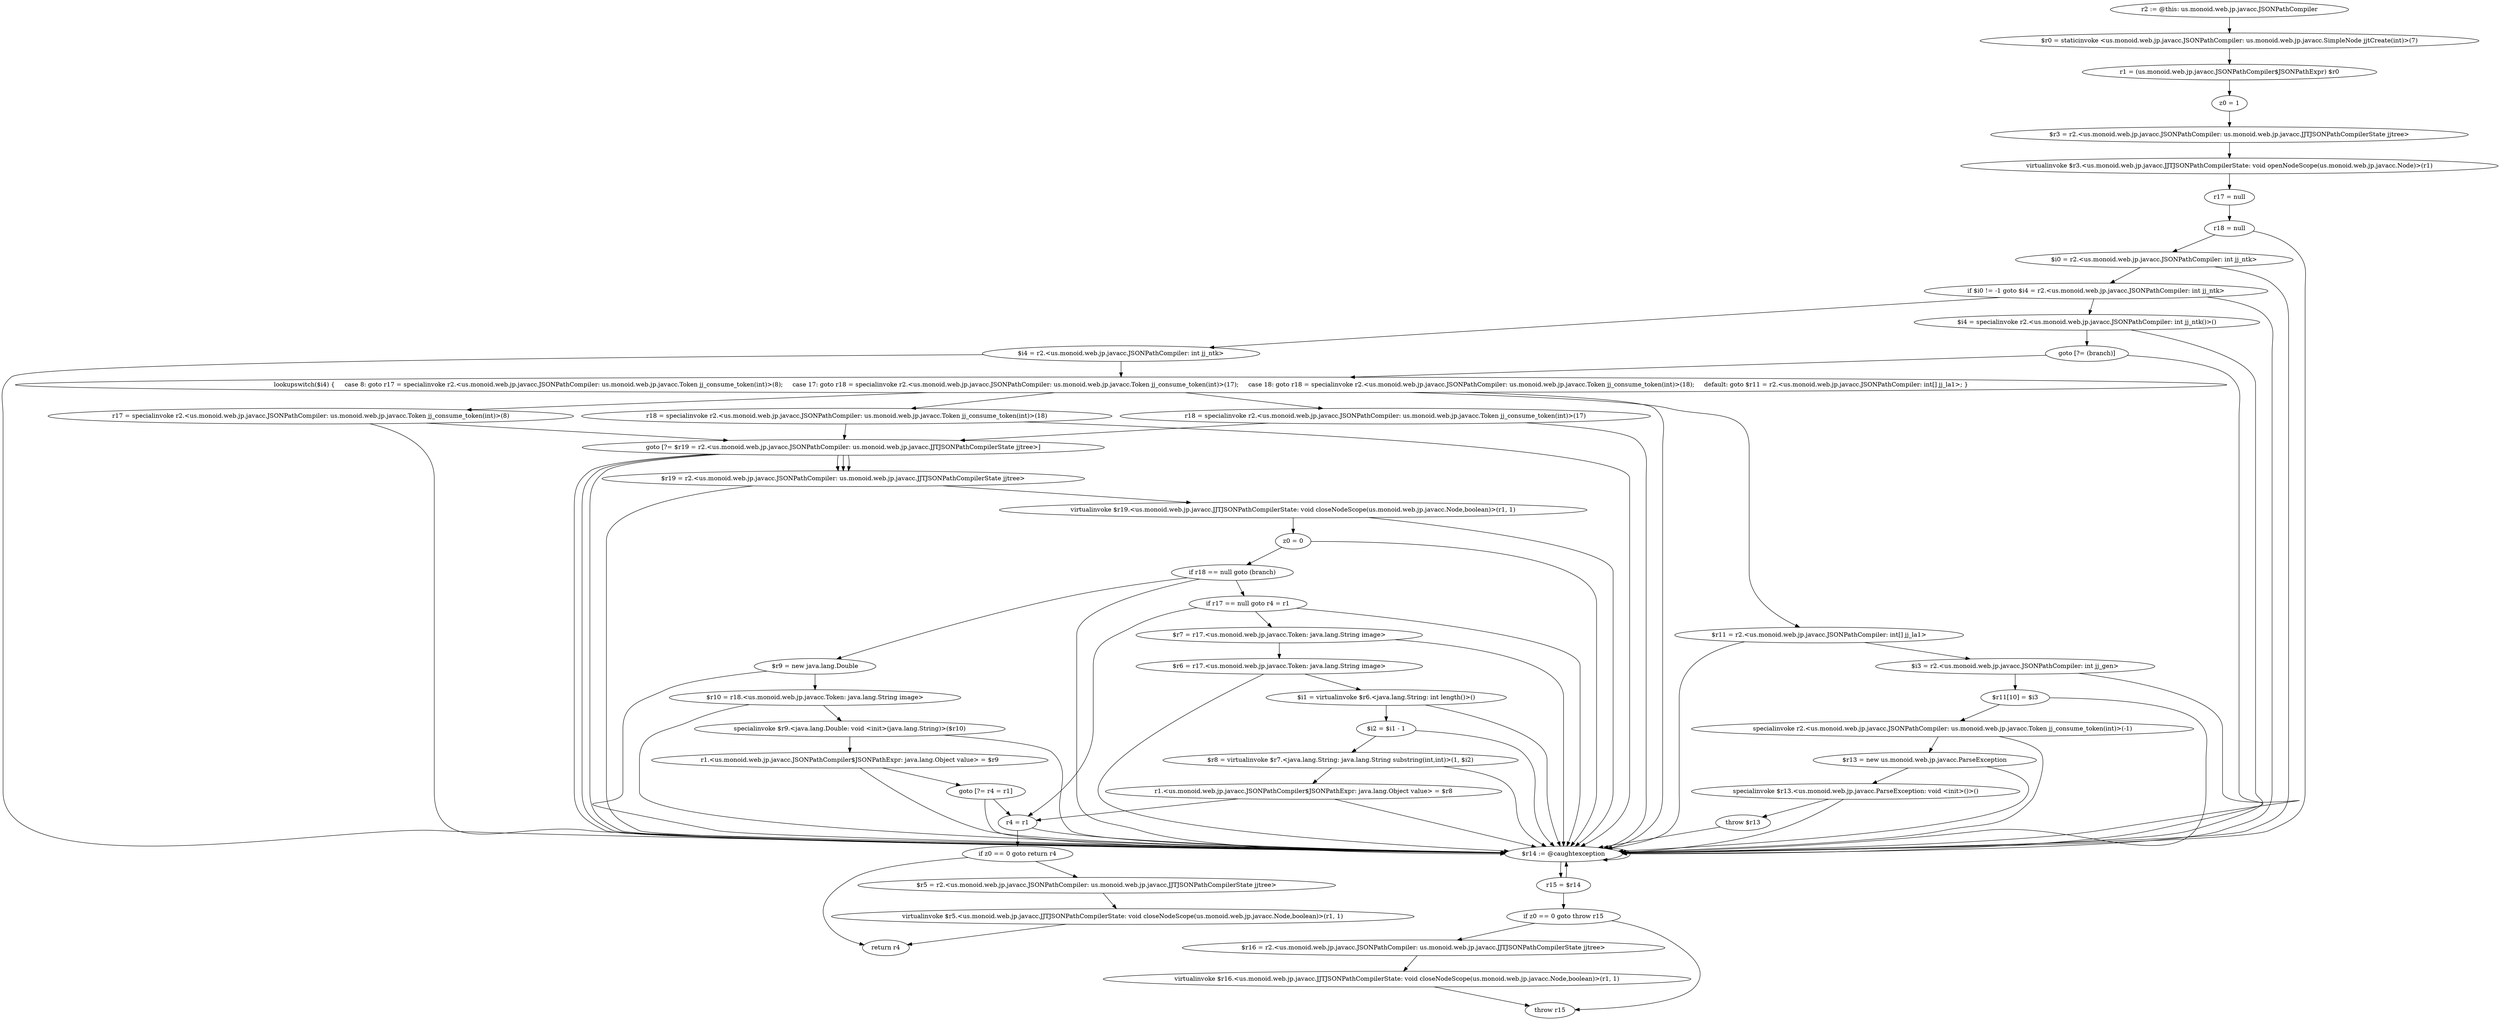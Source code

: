 digraph "unitGraph" {
    "r2 := @this: us.monoid.web.jp.javacc.JSONPathCompiler"
    "$r0 = staticinvoke <us.monoid.web.jp.javacc.JSONPathCompiler: us.monoid.web.jp.javacc.SimpleNode jjtCreate(int)>(7)"
    "r1 = (us.monoid.web.jp.javacc.JSONPathCompiler$JSONPathExpr) $r0"
    "z0 = 1"
    "$r3 = r2.<us.monoid.web.jp.javacc.JSONPathCompiler: us.monoid.web.jp.javacc.JJTJSONPathCompilerState jjtree>"
    "virtualinvoke $r3.<us.monoid.web.jp.javacc.JJTJSONPathCompilerState: void openNodeScope(us.monoid.web.jp.javacc.Node)>(r1)"
    "r17 = null"
    "r18 = null"
    "$i0 = r2.<us.monoid.web.jp.javacc.JSONPathCompiler: int jj_ntk>"
    "if $i0 != -1 goto $i4 = r2.<us.monoid.web.jp.javacc.JSONPathCompiler: int jj_ntk>"
    "$i4 = specialinvoke r2.<us.monoid.web.jp.javacc.JSONPathCompiler: int jj_ntk()>()"
    "goto [?= (branch)]"
    "$i4 = r2.<us.monoid.web.jp.javacc.JSONPathCompiler: int jj_ntk>"
    "lookupswitch($i4) {     case 8: goto r17 = specialinvoke r2.<us.monoid.web.jp.javacc.JSONPathCompiler: us.monoid.web.jp.javacc.Token jj_consume_token(int)>(8);     case 17: goto r18 = specialinvoke r2.<us.monoid.web.jp.javacc.JSONPathCompiler: us.monoid.web.jp.javacc.Token jj_consume_token(int)>(17);     case 18: goto r18 = specialinvoke r2.<us.monoid.web.jp.javacc.JSONPathCompiler: us.monoid.web.jp.javacc.Token jj_consume_token(int)>(18);     default: goto $r11 = r2.<us.monoid.web.jp.javacc.JSONPathCompiler: int[] jj_la1>; }"
    "r17 = specialinvoke r2.<us.monoid.web.jp.javacc.JSONPathCompiler: us.monoid.web.jp.javacc.Token jj_consume_token(int)>(8)"
    "goto [?= $r19 = r2.<us.monoid.web.jp.javacc.JSONPathCompiler: us.monoid.web.jp.javacc.JJTJSONPathCompilerState jjtree>]"
    "r18 = specialinvoke r2.<us.monoid.web.jp.javacc.JSONPathCompiler: us.monoid.web.jp.javacc.Token jj_consume_token(int)>(18)"
    "r18 = specialinvoke r2.<us.monoid.web.jp.javacc.JSONPathCompiler: us.monoid.web.jp.javacc.Token jj_consume_token(int)>(17)"
    "$r11 = r2.<us.monoid.web.jp.javacc.JSONPathCompiler: int[] jj_la1>"
    "$i3 = r2.<us.monoid.web.jp.javacc.JSONPathCompiler: int jj_gen>"
    "$r11[10] = $i3"
    "specialinvoke r2.<us.monoid.web.jp.javacc.JSONPathCompiler: us.monoid.web.jp.javacc.Token jj_consume_token(int)>(-1)"
    "$r13 = new us.monoid.web.jp.javacc.ParseException"
    "specialinvoke $r13.<us.monoid.web.jp.javacc.ParseException: void <init>()>()"
    "throw $r13"
    "$r19 = r2.<us.monoid.web.jp.javacc.JSONPathCompiler: us.monoid.web.jp.javacc.JJTJSONPathCompilerState jjtree>"
    "virtualinvoke $r19.<us.monoid.web.jp.javacc.JJTJSONPathCompilerState: void closeNodeScope(us.monoid.web.jp.javacc.Node,boolean)>(r1, 1)"
    "z0 = 0"
    "if r18 == null goto (branch)"
    "$r9 = new java.lang.Double"
    "$r10 = r18.<us.monoid.web.jp.javacc.Token: java.lang.String image>"
    "specialinvoke $r9.<java.lang.Double: void <init>(java.lang.String)>($r10)"
    "r1.<us.monoid.web.jp.javacc.JSONPathCompiler$JSONPathExpr: java.lang.Object value> = $r9"
    "goto [?= r4 = r1]"
    "if r17 == null goto r4 = r1"
    "$r7 = r17.<us.monoid.web.jp.javacc.Token: java.lang.String image>"
    "$r6 = r17.<us.monoid.web.jp.javacc.Token: java.lang.String image>"
    "$i1 = virtualinvoke $r6.<java.lang.String: int length()>()"
    "$i2 = $i1 - 1"
    "$r8 = virtualinvoke $r7.<java.lang.String: java.lang.String substring(int,int)>(1, $i2)"
    "r1.<us.monoid.web.jp.javacc.JSONPathCompiler$JSONPathExpr: java.lang.Object value> = $r8"
    "r4 = r1"
    "if z0 == 0 goto return r4"
    "$r5 = r2.<us.monoid.web.jp.javacc.JSONPathCompiler: us.monoid.web.jp.javacc.JJTJSONPathCompilerState jjtree>"
    "virtualinvoke $r5.<us.monoid.web.jp.javacc.JJTJSONPathCompilerState: void closeNodeScope(us.monoid.web.jp.javacc.Node,boolean)>(r1, 1)"
    "return r4"
    "$r14 := @caughtexception"
    "r15 = $r14"
    "if z0 == 0 goto throw r15"
    "$r16 = r2.<us.monoid.web.jp.javacc.JSONPathCompiler: us.monoid.web.jp.javacc.JJTJSONPathCompilerState jjtree>"
    "virtualinvoke $r16.<us.monoid.web.jp.javacc.JJTJSONPathCompilerState: void closeNodeScope(us.monoid.web.jp.javacc.Node,boolean)>(r1, 1)"
    "throw r15"
    "r2 := @this: us.monoid.web.jp.javacc.JSONPathCompiler"->"$r0 = staticinvoke <us.monoid.web.jp.javacc.JSONPathCompiler: us.monoid.web.jp.javacc.SimpleNode jjtCreate(int)>(7)";
    "$r0 = staticinvoke <us.monoid.web.jp.javacc.JSONPathCompiler: us.monoid.web.jp.javacc.SimpleNode jjtCreate(int)>(7)"->"r1 = (us.monoid.web.jp.javacc.JSONPathCompiler$JSONPathExpr) $r0";
    "r1 = (us.monoid.web.jp.javacc.JSONPathCompiler$JSONPathExpr) $r0"->"z0 = 1";
    "z0 = 1"->"$r3 = r2.<us.monoid.web.jp.javacc.JSONPathCompiler: us.monoid.web.jp.javacc.JJTJSONPathCompilerState jjtree>";
    "$r3 = r2.<us.monoid.web.jp.javacc.JSONPathCompiler: us.monoid.web.jp.javacc.JJTJSONPathCompilerState jjtree>"->"virtualinvoke $r3.<us.monoid.web.jp.javacc.JJTJSONPathCompilerState: void openNodeScope(us.monoid.web.jp.javacc.Node)>(r1)";
    "virtualinvoke $r3.<us.monoid.web.jp.javacc.JJTJSONPathCompilerState: void openNodeScope(us.monoid.web.jp.javacc.Node)>(r1)"->"r17 = null";
    "r17 = null"->"r18 = null";
    "r18 = null"->"$i0 = r2.<us.monoid.web.jp.javacc.JSONPathCompiler: int jj_ntk>";
    "r18 = null"->"$r14 := @caughtexception";
    "$i0 = r2.<us.monoid.web.jp.javacc.JSONPathCompiler: int jj_ntk>"->"if $i0 != -1 goto $i4 = r2.<us.monoid.web.jp.javacc.JSONPathCompiler: int jj_ntk>";
    "$i0 = r2.<us.monoid.web.jp.javacc.JSONPathCompiler: int jj_ntk>"->"$r14 := @caughtexception";
    "if $i0 != -1 goto $i4 = r2.<us.monoid.web.jp.javacc.JSONPathCompiler: int jj_ntk>"->"$i4 = specialinvoke r2.<us.monoid.web.jp.javacc.JSONPathCompiler: int jj_ntk()>()";
    "if $i0 != -1 goto $i4 = r2.<us.monoid.web.jp.javacc.JSONPathCompiler: int jj_ntk>"->"$i4 = r2.<us.monoid.web.jp.javacc.JSONPathCompiler: int jj_ntk>";
    "if $i0 != -1 goto $i4 = r2.<us.monoid.web.jp.javacc.JSONPathCompiler: int jj_ntk>"->"$r14 := @caughtexception";
    "$i4 = specialinvoke r2.<us.monoid.web.jp.javacc.JSONPathCompiler: int jj_ntk()>()"->"goto [?= (branch)]";
    "$i4 = specialinvoke r2.<us.monoid.web.jp.javacc.JSONPathCompiler: int jj_ntk()>()"->"$r14 := @caughtexception";
    "goto [?= (branch)]"->"lookupswitch($i4) {     case 8: goto r17 = specialinvoke r2.<us.monoid.web.jp.javacc.JSONPathCompiler: us.monoid.web.jp.javacc.Token jj_consume_token(int)>(8);     case 17: goto r18 = specialinvoke r2.<us.monoid.web.jp.javacc.JSONPathCompiler: us.monoid.web.jp.javacc.Token jj_consume_token(int)>(17);     case 18: goto r18 = specialinvoke r2.<us.monoid.web.jp.javacc.JSONPathCompiler: us.monoid.web.jp.javacc.Token jj_consume_token(int)>(18);     default: goto $r11 = r2.<us.monoid.web.jp.javacc.JSONPathCompiler: int[] jj_la1>; }";
    "goto [?= (branch)]"->"$r14 := @caughtexception";
    "$i4 = r2.<us.monoid.web.jp.javacc.JSONPathCompiler: int jj_ntk>"->"lookupswitch($i4) {     case 8: goto r17 = specialinvoke r2.<us.monoid.web.jp.javacc.JSONPathCompiler: us.monoid.web.jp.javacc.Token jj_consume_token(int)>(8);     case 17: goto r18 = specialinvoke r2.<us.monoid.web.jp.javacc.JSONPathCompiler: us.monoid.web.jp.javacc.Token jj_consume_token(int)>(17);     case 18: goto r18 = specialinvoke r2.<us.monoid.web.jp.javacc.JSONPathCompiler: us.monoid.web.jp.javacc.Token jj_consume_token(int)>(18);     default: goto $r11 = r2.<us.monoid.web.jp.javacc.JSONPathCompiler: int[] jj_la1>; }";
    "$i4 = r2.<us.monoid.web.jp.javacc.JSONPathCompiler: int jj_ntk>"->"$r14 := @caughtexception";
    "lookupswitch($i4) {     case 8: goto r17 = specialinvoke r2.<us.monoid.web.jp.javacc.JSONPathCompiler: us.monoid.web.jp.javacc.Token jj_consume_token(int)>(8);     case 17: goto r18 = specialinvoke r2.<us.monoid.web.jp.javacc.JSONPathCompiler: us.monoid.web.jp.javacc.Token jj_consume_token(int)>(17);     case 18: goto r18 = specialinvoke r2.<us.monoid.web.jp.javacc.JSONPathCompiler: us.monoid.web.jp.javacc.Token jj_consume_token(int)>(18);     default: goto $r11 = r2.<us.monoid.web.jp.javacc.JSONPathCompiler: int[] jj_la1>; }"->"r17 = specialinvoke r2.<us.monoid.web.jp.javacc.JSONPathCompiler: us.monoid.web.jp.javacc.Token jj_consume_token(int)>(8)";
    "lookupswitch($i4) {     case 8: goto r17 = specialinvoke r2.<us.monoid.web.jp.javacc.JSONPathCompiler: us.monoid.web.jp.javacc.Token jj_consume_token(int)>(8);     case 17: goto r18 = specialinvoke r2.<us.monoid.web.jp.javacc.JSONPathCompiler: us.monoid.web.jp.javacc.Token jj_consume_token(int)>(17);     case 18: goto r18 = specialinvoke r2.<us.monoid.web.jp.javacc.JSONPathCompiler: us.monoid.web.jp.javacc.Token jj_consume_token(int)>(18);     default: goto $r11 = r2.<us.monoid.web.jp.javacc.JSONPathCompiler: int[] jj_la1>; }"->"r18 = specialinvoke r2.<us.monoid.web.jp.javacc.JSONPathCompiler: us.monoid.web.jp.javacc.Token jj_consume_token(int)>(17)";
    "lookupswitch($i4) {     case 8: goto r17 = specialinvoke r2.<us.monoid.web.jp.javacc.JSONPathCompiler: us.monoid.web.jp.javacc.Token jj_consume_token(int)>(8);     case 17: goto r18 = specialinvoke r2.<us.monoid.web.jp.javacc.JSONPathCompiler: us.monoid.web.jp.javacc.Token jj_consume_token(int)>(17);     case 18: goto r18 = specialinvoke r2.<us.monoid.web.jp.javacc.JSONPathCompiler: us.monoid.web.jp.javacc.Token jj_consume_token(int)>(18);     default: goto $r11 = r2.<us.monoid.web.jp.javacc.JSONPathCompiler: int[] jj_la1>; }"->"r18 = specialinvoke r2.<us.monoid.web.jp.javacc.JSONPathCompiler: us.monoid.web.jp.javacc.Token jj_consume_token(int)>(18)";
    "lookupswitch($i4) {     case 8: goto r17 = specialinvoke r2.<us.monoid.web.jp.javacc.JSONPathCompiler: us.monoid.web.jp.javacc.Token jj_consume_token(int)>(8);     case 17: goto r18 = specialinvoke r2.<us.monoid.web.jp.javacc.JSONPathCompiler: us.monoid.web.jp.javacc.Token jj_consume_token(int)>(17);     case 18: goto r18 = specialinvoke r2.<us.monoid.web.jp.javacc.JSONPathCompiler: us.monoid.web.jp.javacc.Token jj_consume_token(int)>(18);     default: goto $r11 = r2.<us.monoid.web.jp.javacc.JSONPathCompiler: int[] jj_la1>; }"->"$r11 = r2.<us.monoid.web.jp.javacc.JSONPathCompiler: int[] jj_la1>";
    "lookupswitch($i4) {     case 8: goto r17 = specialinvoke r2.<us.monoid.web.jp.javacc.JSONPathCompiler: us.monoid.web.jp.javacc.Token jj_consume_token(int)>(8);     case 17: goto r18 = specialinvoke r2.<us.monoid.web.jp.javacc.JSONPathCompiler: us.monoid.web.jp.javacc.Token jj_consume_token(int)>(17);     case 18: goto r18 = specialinvoke r2.<us.monoid.web.jp.javacc.JSONPathCompiler: us.monoid.web.jp.javacc.Token jj_consume_token(int)>(18);     default: goto $r11 = r2.<us.monoid.web.jp.javacc.JSONPathCompiler: int[] jj_la1>; }"->"$r14 := @caughtexception";
    "r17 = specialinvoke r2.<us.monoid.web.jp.javacc.JSONPathCompiler: us.monoid.web.jp.javacc.Token jj_consume_token(int)>(8)"->"goto [?= $r19 = r2.<us.monoid.web.jp.javacc.JSONPathCompiler: us.monoid.web.jp.javacc.JJTJSONPathCompilerState jjtree>]";
    "r17 = specialinvoke r2.<us.monoid.web.jp.javacc.JSONPathCompiler: us.monoid.web.jp.javacc.Token jj_consume_token(int)>(8)"->"$r14 := @caughtexception";
    "goto [?= $r19 = r2.<us.monoid.web.jp.javacc.JSONPathCompiler: us.monoid.web.jp.javacc.JJTJSONPathCompilerState jjtree>]"->"$r19 = r2.<us.monoid.web.jp.javacc.JSONPathCompiler: us.monoid.web.jp.javacc.JJTJSONPathCompilerState jjtree>";
    "goto [?= $r19 = r2.<us.monoid.web.jp.javacc.JSONPathCompiler: us.monoid.web.jp.javacc.JJTJSONPathCompilerState jjtree>]"->"$r14 := @caughtexception";
    "r18 = specialinvoke r2.<us.monoid.web.jp.javacc.JSONPathCompiler: us.monoid.web.jp.javacc.Token jj_consume_token(int)>(18)"->"goto [?= $r19 = r2.<us.monoid.web.jp.javacc.JSONPathCompiler: us.monoid.web.jp.javacc.JJTJSONPathCompilerState jjtree>]";
    "r18 = specialinvoke r2.<us.monoid.web.jp.javacc.JSONPathCompiler: us.monoid.web.jp.javacc.Token jj_consume_token(int)>(18)"->"$r14 := @caughtexception";
    "goto [?= $r19 = r2.<us.monoid.web.jp.javacc.JSONPathCompiler: us.monoid.web.jp.javacc.JJTJSONPathCompilerState jjtree>]"->"$r19 = r2.<us.monoid.web.jp.javacc.JSONPathCompiler: us.monoid.web.jp.javacc.JJTJSONPathCompilerState jjtree>";
    "goto [?= $r19 = r2.<us.monoid.web.jp.javacc.JSONPathCompiler: us.monoid.web.jp.javacc.JJTJSONPathCompilerState jjtree>]"->"$r14 := @caughtexception";
    "r18 = specialinvoke r2.<us.monoid.web.jp.javacc.JSONPathCompiler: us.monoid.web.jp.javacc.Token jj_consume_token(int)>(17)"->"goto [?= $r19 = r2.<us.monoid.web.jp.javacc.JSONPathCompiler: us.monoid.web.jp.javacc.JJTJSONPathCompilerState jjtree>]";
    "r18 = specialinvoke r2.<us.monoid.web.jp.javacc.JSONPathCompiler: us.monoid.web.jp.javacc.Token jj_consume_token(int)>(17)"->"$r14 := @caughtexception";
    "goto [?= $r19 = r2.<us.monoid.web.jp.javacc.JSONPathCompiler: us.monoid.web.jp.javacc.JJTJSONPathCompilerState jjtree>]"->"$r19 = r2.<us.monoid.web.jp.javacc.JSONPathCompiler: us.monoid.web.jp.javacc.JJTJSONPathCompilerState jjtree>";
    "goto [?= $r19 = r2.<us.monoid.web.jp.javacc.JSONPathCompiler: us.monoid.web.jp.javacc.JJTJSONPathCompilerState jjtree>]"->"$r14 := @caughtexception";
    "$r11 = r2.<us.monoid.web.jp.javacc.JSONPathCompiler: int[] jj_la1>"->"$i3 = r2.<us.monoid.web.jp.javacc.JSONPathCompiler: int jj_gen>";
    "$r11 = r2.<us.monoid.web.jp.javacc.JSONPathCompiler: int[] jj_la1>"->"$r14 := @caughtexception";
    "$i3 = r2.<us.monoid.web.jp.javacc.JSONPathCompiler: int jj_gen>"->"$r11[10] = $i3";
    "$i3 = r2.<us.monoid.web.jp.javacc.JSONPathCompiler: int jj_gen>"->"$r14 := @caughtexception";
    "$r11[10] = $i3"->"specialinvoke r2.<us.monoid.web.jp.javacc.JSONPathCompiler: us.monoid.web.jp.javacc.Token jj_consume_token(int)>(-1)";
    "$r11[10] = $i3"->"$r14 := @caughtexception";
    "specialinvoke r2.<us.monoid.web.jp.javacc.JSONPathCompiler: us.monoid.web.jp.javacc.Token jj_consume_token(int)>(-1)"->"$r13 = new us.monoid.web.jp.javacc.ParseException";
    "specialinvoke r2.<us.monoid.web.jp.javacc.JSONPathCompiler: us.monoid.web.jp.javacc.Token jj_consume_token(int)>(-1)"->"$r14 := @caughtexception";
    "$r13 = new us.monoid.web.jp.javacc.ParseException"->"specialinvoke $r13.<us.monoid.web.jp.javacc.ParseException: void <init>()>()";
    "$r13 = new us.monoid.web.jp.javacc.ParseException"->"$r14 := @caughtexception";
    "specialinvoke $r13.<us.monoid.web.jp.javacc.ParseException: void <init>()>()"->"throw $r13";
    "specialinvoke $r13.<us.monoid.web.jp.javacc.ParseException: void <init>()>()"->"$r14 := @caughtexception";
    "throw $r13"->"$r14 := @caughtexception";
    "$r19 = r2.<us.monoid.web.jp.javacc.JSONPathCompiler: us.monoid.web.jp.javacc.JJTJSONPathCompilerState jjtree>"->"virtualinvoke $r19.<us.monoid.web.jp.javacc.JJTJSONPathCompilerState: void closeNodeScope(us.monoid.web.jp.javacc.Node,boolean)>(r1, 1)";
    "$r19 = r2.<us.monoid.web.jp.javacc.JSONPathCompiler: us.monoid.web.jp.javacc.JJTJSONPathCompilerState jjtree>"->"$r14 := @caughtexception";
    "virtualinvoke $r19.<us.monoid.web.jp.javacc.JJTJSONPathCompilerState: void closeNodeScope(us.monoid.web.jp.javacc.Node,boolean)>(r1, 1)"->"z0 = 0";
    "virtualinvoke $r19.<us.monoid.web.jp.javacc.JJTJSONPathCompilerState: void closeNodeScope(us.monoid.web.jp.javacc.Node,boolean)>(r1, 1)"->"$r14 := @caughtexception";
    "z0 = 0"->"if r18 == null goto (branch)";
    "z0 = 0"->"$r14 := @caughtexception";
    "if r18 == null goto (branch)"->"$r9 = new java.lang.Double";
    "if r18 == null goto (branch)"->"if r17 == null goto r4 = r1";
    "if r18 == null goto (branch)"->"$r14 := @caughtexception";
    "$r9 = new java.lang.Double"->"$r10 = r18.<us.monoid.web.jp.javacc.Token: java.lang.String image>";
    "$r9 = new java.lang.Double"->"$r14 := @caughtexception";
    "$r10 = r18.<us.monoid.web.jp.javacc.Token: java.lang.String image>"->"specialinvoke $r9.<java.lang.Double: void <init>(java.lang.String)>($r10)";
    "$r10 = r18.<us.monoid.web.jp.javacc.Token: java.lang.String image>"->"$r14 := @caughtexception";
    "specialinvoke $r9.<java.lang.Double: void <init>(java.lang.String)>($r10)"->"r1.<us.monoid.web.jp.javacc.JSONPathCompiler$JSONPathExpr: java.lang.Object value> = $r9";
    "specialinvoke $r9.<java.lang.Double: void <init>(java.lang.String)>($r10)"->"$r14 := @caughtexception";
    "r1.<us.monoid.web.jp.javacc.JSONPathCompiler$JSONPathExpr: java.lang.Object value> = $r9"->"goto [?= r4 = r1]";
    "r1.<us.monoid.web.jp.javacc.JSONPathCompiler$JSONPathExpr: java.lang.Object value> = $r9"->"$r14 := @caughtexception";
    "goto [?= r4 = r1]"->"r4 = r1";
    "goto [?= r4 = r1]"->"$r14 := @caughtexception";
    "if r17 == null goto r4 = r1"->"$r7 = r17.<us.monoid.web.jp.javacc.Token: java.lang.String image>";
    "if r17 == null goto r4 = r1"->"r4 = r1";
    "if r17 == null goto r4 = r1"->"$r14 := @caughtexception";
    "$r7 = r17.<us.monoid.web.jp.javacc.Token: java.lang.String image>"->"$r6 = r17.<us.monoid.web.jp.javacc.Token: java.lang.String image>";
    "$r7 = r17.<us.monoid.web.jp.javacc.Token: java.lang.String image>"->"$r14 := @caughtexception";
    "$r6 = r17.<us.monoid.web.jp.javacc.Token: java.lang.String image>"->"$i1 = virtualinvoke $r6.<java.lang.String: int length()>()";
    "$r6 = r17.<us.monoid.web.jp.javacc.Token: java.lang.String image>"->"$r14 := @caughtexception";
    "$i1 = virtualinvoke $r6.<java.lang.String: int length()>()"->"$i2 = $i1 - 1";
    "$i1 = virtualinvoke $r6.<java.lang.String: int length()>()"->"$r14 := @caughtexception";
    "$i2 = $i1 - 1"->"$r8 = virtualinvoke $r7.<java.lang.String: java.lang.String substring(int,int)>(1, $i2)";
    "$i2 = $i1 - 1"->"$r14 := @caughtexception";
    "$r8 = virtualinvoke $r7.<java.lang.String: java.lang.String substring(int,int)>(1, $i2)"->"r1.<us.monoid.web.jp.javacc.JSONPathCompiler$JSONPathExpr: java.lang.Object value> = $r8";
    "$r8 = virtualinvoke $r7.<java.lang.String: java.lang.String substring(int,int)>(1, $i2)"->"$r14 := @caughtexception";
    "r1.<us.monoid.web.jp.javacc.JSONPathCompiler$JSONPathExpr: java.lang.Object value> = $r8"->"r4 = r1";
    "r1.<us.monoid.web.jp.javacc.JSONPathCompiler$JSONPathExpr: java.lang.Object value> = $r8"->"$r14 := @caughtexception";
    "r4 = r1"->"if z0 == 0 goto return r4";
    "r4 = r1"->"$r14 := @caughtexception";
    "if z0 == 0 goto return r4"->"$r5 = r2.<us.monoid.web.jp.javacc.JSONPathCompiler: us.monoid.web.jp.javacc.JJTJSONPathCompilerState jjtree>";
    "if z0 == 0 goto return r4"->"return r4";
    "$r5 = r2.<us.monoid.web.jp.javacc.JSONPathCompiler: us.monoid.web.jp.javacc.JJTJSONPathCompilerState jjtree>"->"virtualinvoke $r5.<us.monoid.web.jp.javacc.JJTJSONPathCompilerState: void closeNodeScope(us.monoid.web.jp.javacc.Node,boolean)>(r1, 1)";
    "virtualinvoke $r5.<us.monoid.web.jp.javacc.JJTJSONPathCompilerState: void closeNodeScope(us.monoid.web.jp.javacc.Node,boolean)>(r1, 1)"->"return r4";
    "$r14 := @caughtexception"->"r15 = $r14";
    "$r14 := @caughtexception"->"$r14 := @caughtexception";
    "r15 = $r14"->"if z0 == 0 goto throw r15";
    "r15 = $r14"->"$r14 := @caughtexception";
    "if z0 == 0 goto throw r15"->"$r16 = r2.<us.monoid.web.jp.javacc.JSONPathCompiler: us.monoid.web.jp.javacc.JJTJSONPathCompilerState jjtree>";
    "if z0 == 0 goto throw r15"->"throw r15";
    "$r16 = r2.<us.monoid.web.jp.javacc.JSONPathCompiler: us.monoid.web.jp.javacc.JJTJSONPathCompilerState jjtree>"->"virtualinvoke $r16.<us.monoid.web.jp.javacc.JJTJSONPathCompilerState: void closeNodeScope(us.monoid.web.jp.javacc.Node,boolean)>(r1, 1)";
    "virtualinvoke $r16.<us.monoid.web.jp.javacc.JJTJSONPathCompilerState: void closeNodeScope(us.monoid.web.jp.javacc.Node,boolean)>(r1, 1)"->"throw r15";
}
